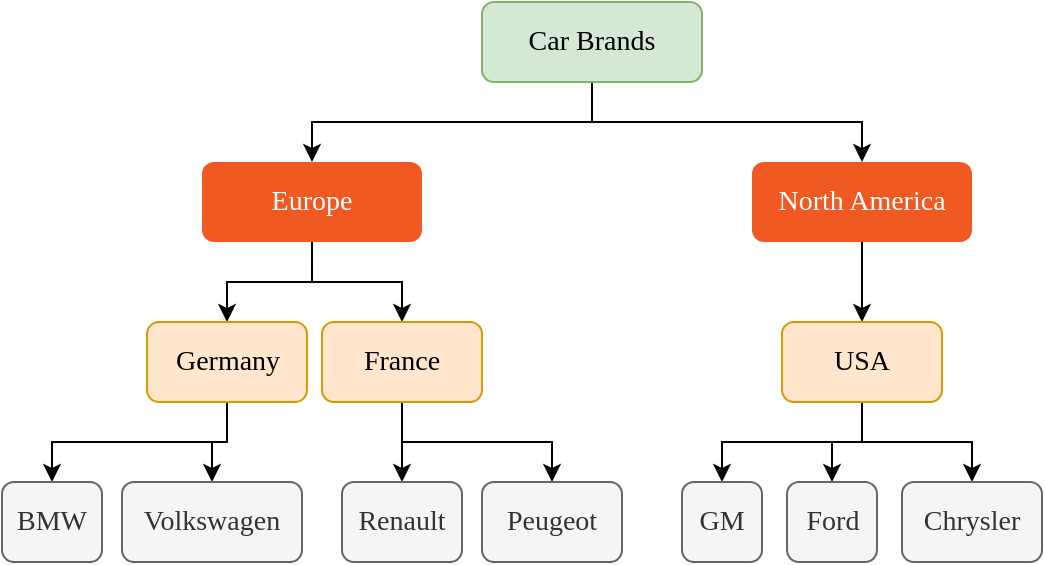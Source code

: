 <mxfile version="14.0.1" type="github">
  <diagram id="R6gZRPhrKNKfsel5mfTR" name="Page-1">
    <mxGraphModel dx="2272" dy="1859" grid="1" gridSize="10" guides="1" tooltips="1" connect="1" arrows="1" fold="0" page="1" pageScale="1" pageWidth="850" pageHeight="1100" math="0" shadow="0" extFonts="GT Walsheim^https://docs.kontent.ai/fonts/GT-Walsheim-Regular.woff">
      <root>
        <mxCell id="0" />
        <mxCell id="1" parent="0" />
        <mxCell id="rXsVnSiKJzlpvz-L8_17-19" style="edgeStyle=orthogonalEdgeStyle;rounded=0;orthogonalLoop=1;jettySize=auto;html=1;exitX=0.5;exitY=1;exitDx=0;exitDy=0;entryX=0.5;entryY=0;entryDx=0;entryDy=0;fontFamily=GT Walsheim Pro;fontSize=14;fontColor=#FFFFFF;" parent="1" source="rXsVnSiKJzlpvz-L8_17-1" target="rXsVnSiKJzlpvz-L8_17-8" edge="1">
          <mxGeometry relative="1" as="geometry" />
        </mxCell>
        <mxCell id="rXsVnSiKJzlpvz-L8_17-20" style="edgeStyle=orthogonalEdgeStyle;rounded=0;orthogonalLoop=1;jettySize=auto;html=1;exitX=0.5;exitY=1;exitDx=0;exitDy=0;entryX=0.5;entryY=0;entryDx=0;entryDy=0;fontFamily=GT Walsheim Pro;fontSize=14;fontColor=#FFFFFF;" parent="1" source="rXsVnSiKJzlpvz-L8_17-1" target="rXsVnSiKJzlpvz-L8_17-7" edge="1">
          <mxGeometry relative="1" as="geometry" />
        </mxCell>
        <mxCell id="rXsVnSiKJzlpvz-L8_17-1" value="Europe" style="rounded=1;whiteSpace=wrap;html=1;fillColor=#F05A22;strokeColor=none;fontFamily=GT Walsheim Pro;fontColor=#FFFFFF;fontSize=14;" parent="1" vertex="1">
          <mxGeometry x="-680" y="-950" width="110" height="40" as="geometry" />
        </mxCell>
        <mxCell id="rXsVnSiKJzlpvz-L8_17-23" style="edgeStyle=orthogonalEdgeStyle;rounded=0;orthogonalLoop=1;jettySize=auto;html=1;exitX=0.5;exitY=1;exitDx=0;exitDy=0;entryX=0.5;entryY=0;entryDx=0;entryDy=0;fontFamily=GT Walsheim Pro;fontSize=14;fontColor=#FFFFFF;" parent="1" source="rXsVnSiKJzlpvz-L8_17-4" target="rXsVnSiKJzlpvz-L8_17-22" edge="1">
          <mxGeometry relative="1" as="geometry" />
        </mxCell>
        <mxCell id="rXsVnSiKJzlpvz-L8_17-4" value="North America" style="rounded=1;whiteSpace=wrap;html=1;fillColor=#F05A22;strokeColor=none;fontFamily=GT Walsheim Pro;fontColor=#FFFFFF;fontSize=14;" parent="1" vertex="1">
          <mxGeometry x="-405" y="-950" width="110" height="40" as="geometry" />
        </mxCell>
        <mxCell id="kjlaj-ld40_YlEoNOOsk-1" style="edgeStyle=orthogonalEdgeStyle;rounded=0;orthogonalLoop=1;jettySize=auto;html=1;exitX=0.5;exitY=1;exitDx=0;exitDy=0;entryX=0.5;entryY=0;entryDx=0;entryDy=0;fontFamily=GT Walsheim Pro;" parent="1" source="rXsVnSiKJzlpvz-L8_17-7" target="rXsVnSiKJzlpvz-L8_17-26" edge="1">
          <mxGeometry relative="1" as="geometry" />
        </mxCell>
        <mxCell id="kjlaj-ld40_YlEoNOOsk-2" style="edgeStyle=orthogonalEdgeStyle;rounded=0;orthogonalLoop=1;jettySize=auto;html=1;exitX=0.5;exitY=1;exitDx=0;exitDy=0;entryX=0.5;entryY=0;entryDx=0;entryDy=0;fontFamily=GT Walsheim Pro;" parent="1" source="rXsVnSiKJzlpvz-L8_17-7" target="rXsVnSiKJzlpvz-L8_17-29" edge="1">
          <mxGeometry relative="1" as="geometry" />
        </mxCell>
        <mxCell id="rXsVnSiKJzlpvz-L8_17-7" value="Germany" style="rounded=1;whiteSpace=wrap;html=1;fillColor=#ffe6cc;fontStyle=0;fontFamily=GT Walsheim Pro;fontSize=14;strokeWidth=1;strokeColor=#d79b00;" parent="1" vertex="1">
          <mxGeometry x="-707.5" y="-870" width="80" height="40" as="geometry" />
        </mxCell>
        <mxCell id="rXsVnSiKJzlpvz-L8_17-34" style="edgeStyle=orthogonalEdgeStyle;rounded=0;orthogonalLoop=1;jettySize=auto;html=1;exitX=0.5;exitY=1;exitDx=0;exitDy=0;entryX=0.5;entryY=0;entryDx=0;entryDy=0;fontFamily=GT Walsheim Pro;fontSize=14;fontColor=#FFFFFF;" parent="1" source="rXsVnSiKJzlpvz-L8_17-8" target="rXsVnSiKJzlpvz-L8_17-32" edge="1">
          <mxGeometry relative="1" as="geometry" />
        </mxCell>
        <mxCell id="rXsVnSiKJzlpvz-L8_17-35" style="edgeStyle=orthogonalEdgeStyle;rounded=0;orthogonalLoop=1;jettySize=auto;html=1;exitX=0.5;exitY=1;exitDx=0;exitDy=0;entryX=0.5;entryY=0;entryDx=0;entryDy=0;fontFamily=GT Walsheim Pro;fontSize=14;fontColor=#FFFFFF;" parent="1" source="rXsVnSiKJzlpvz-L8_17-8" target="rXsVnSiKJzlpvz-L8_17-33" edge="1">
          <mxGeometry relative="1" as="geometry" />
        </mxCell>
        <mxCell id="rXsVnSiKJzlpvz-L8_17-8" value="France" style="rounded=1;whiteSpace=wrap;html=1;fillColor=#ffe6cc;fontStyle=0;fontFamily=GT Walsheim Pro;fontSize=14;strokeWidth=1;strokeColor=#d79b00;" parent="1" vertex="1">
          <mxGeometry x="-620" y="-870" width="80" height="40" as="geometry" />
        </mxCell>
        <mxCell id="rXsVnSiKJzlpvz-L8_17-45" style="edgeStyle=orthogonalEdgeStyle;rounded=0;orthogonalLoop=1;jettySize=auto;html=1;exitX=0.5;exitY=1;exitDx=0;exitDy=0;entryX=0.5;entryY=0;entryDx=0;entryDy=0;fontFamily=GT Walsheim Pro;fontSize=14;fontColor=#FFFFFF;" parent="1" source="rXsVnSiKJzlpvz-L8_17-22" target="rXsVnSiKJzlpvz-L8_17-38" edge="1">
          <mxGeometry relative="1" as="geometry" />
        </mxCell>
        <mxCell id="rXsVnSiKJzlpvz-L8_17-46" style="edgeStyle=orthogonalEdgeStyle;rounded=0;orthogonalLoop=1;jettySize=auto;html=1;exitX=0.5;exitY=1;exitDx=0;exitDy=0;entryX=0.5;entryY=0;entryDx=0;entryDy=0;fontFamily=GT Walsheim Pro;fontSize=14;fontColor=#FFFFFF;" parent="1" source="rXsVnSiKJzlpvz-L8_17-22" target="rXsVnSiKJzlpvz-L8_17-39" edge="1">
          <mxGeometry relative="1" as="geometry" />
        </mxCell>
        <mxCell id="rXsVnSiKJzlpvz-L8_17-47" style="edgeStyle=orthogonalEdgeStyle;rounded=0;orthogonalLoop=1;jettySize=auto;html=1;exitX=0.5;exitY=1;exitDx=0;exitDy=0;entryX=0.5;entryY=0;entryDx=0;entryDy=0;fontFamily=GT Walsheim Pro;fontSize=14;fontColor=#FFFFFF;" parent="1" source="rXsVnSiKJzlpvz-L8_17-22" target="rXsVnSiKJzlpvz-L8_17-40" edge="1">
          <mxGeometry relative="1" as="geometry" />
        </mxCell>
        <mxCell id="rXsVnSiKJzlpvz-L8_17-22" value="USA" style="rounded=1;whiteSpace=wrap;html=1;fillColor=#ffe6cc;fontStyle=0;fontFamily=GT Walsheim Pro;fontSize=14;strokeWidth=1;strokeColor=#d79b00;" parent="1" vertex="1">
          <mxGeometry x="-390" y="-870" width="80" height="40" as="geometry" />
        </mxCell>
        <mxCell id="rXsVnSiKJzlpvz-L8_17-26" value="BMW" style="rounded=1;whiteSpace=wrap;html=1;fillColor=#f5f5f5;strokeColor=#666666;fontStyle=0;fontFamily=GT Walsheim Pro;fontSize=14;strokeWidth=1;fontColor=#333333;" parent="1" vertex="1">
          <mxGeometry x="-780" y="-790" width="50" height="40" as="geometry" />
        </mxCell>
        <mxCell id="rXsVnSiKJzlpvz-L8_17-29" value="Volkswagen" style="rounded=1;whiteSpace=wrap;html=1;fillColor=#f5f5f5;strokeColor=#666666;fontStyle=0;fontFamily=GT Walsheim Pro;fontSize=14;strokeWidth=1;fontColor=#333333;" parent="1" vertex="1">
          <mxGeometry x="-720" y="-790" width="90" height="40" as="geometry" />
        </mxCell>
        <mxCell id="rXsVnSiKJzlpvz-L8_17-32" value="Renault" style="rounded=1;whiteSpace=wrap;html=1;fillColor=#f5f5f5;strokeColor=#666666;fontStyle=0;fontFamily=GT Walsheim Pro;fontSize=14;strokeWidth=1;fontColor=#333333;" parent="1" vertex="1">
          <mxGeometry x="-610" y="-790" width="60" height="40" as="geometry" />
        </mxCell>
        <mxCell id="rXsVnSiKJzlpvz-L8_17-33" value="Peugeot" style="rounded=1;whiteSpace=wrap;html=1;fillColor=#f5f5f5;strokeColor=#666666;fontStyle=0;fontFamily=GT Walsheim Pro;fontSize=14;strokeWidth=1;fontColor=#333333;" parent="1" vertex="1">
          <mxGeometry x="-540" y="-790" width="70" height="40" as="geometry" />
        </mxCell>
        <mxCell id="rXsVnSiKJzlpvz-L8_17-38" value="GM" style="rounded=1;whiteSpace=wrap;html=1;fillColor=#f5f5f5;strokeColor=#666666;fontStyle=0;fontFamily=GT Walsheim Pro;fontSize=14;strokeWidth=1;fontColor=#333333;" parent="1" vertex="1">
          <mxGeometry x="-440" y="-790" width="40" height="40" as="geometry" />
        </mxCell>
        <mxCell id="rXsVnSiKJzlpvz-L8_17-39" value="Ford" style="rounded=1;whiteSpace=wrap;html=1;fillColor=#f5f5f5;strokeColor=#666666;fontStyle=0;fontFamily=GT Walsheim Pro;fontSize=14;strokeWidth=1;fontColor=#333333;" parent="1" vertex="1">
          <mxGeometry x="-387.5" y="-790" width="45" height="40" as="geometry" />
        </mxCell>
        <mxCell id="rXsVnSiKJzlpvz-L8_17-40" value="Chrysler" style="rounded=1;whiteSpace=wrap;html=1;fillColor=#f5f5f5;strokeColor=#666666;fontStyle=0;fontFamily=GT Walsheim Pro;fontSize=14;strokeWidth=1;fontColor=#333333;" parent="1" vertex="1">
          <mxGeometry x="-330" y="-790" width="70" height="40" as="geometry" />
        </mxCell>
        <mxCell id="kjlaj-ld40_YlEoNOOsk-4" style="edgeStyle=orthogonalEdgeStyle;rounded=0;orthogonalLoop=1;jettySize=auto;html=1;exitX=0.5;exitY=1;exitDx=0;exitDy=0;entryX=0.5;entryY=0;entryDx=0;entryDy=0;fontFamily=GT Walsheim Pro;" parent="1" source="kjlaj-ld40_YlEoNOOsk-3" target="rXsVnSiKJzlpvz-L8_17-1" edge="1">
          <mxGeometry relative="1" as="geometry" />
        </mxCell>
        <mxCell id="kjlaj-ld40_YlEoNOOsk-5" style="edgeStyle=orthogonalEdgeStyle;rounded=0;orthogonalLoop=1;jettySize=auto;html=1;exitX=0.5;exitY=1;exitDx=0;exitDy=0;entryX=0.5;entryY=0;entryDx=0;entryDy=0;fontFamily=GT Walsheim Pro;" parent="1" source="kjlaj-ld40_YlEoNOOsk-3" target="rXsVnSiKJzlpvz-L8_17-4" edge="1">
          <mxGeometry relative="1" as="geometry" />
        </mxCell>
        <mxCell id="kjlaj-ld40_YlEoNOOsk-3" value="Car Brands" style="rounded=1;whiteSpace=wrap;html=1;fillColor=#d5e8d4;strokeColor=#82b366;fontFamily=GT Walsheim Pro;fontSize=14;" parent="1" vertex="1">
          <mxGeometry x="-540" y="-1030" width="110" height="40" as="geometry" />
        </mxCell>
      </root>
    </mxGraphModel>
  </diagram>
</mxfile>
